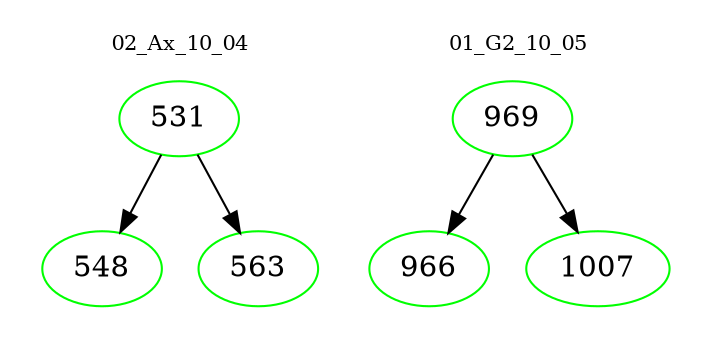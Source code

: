 digraph{
subgraph cluster_0 {
color = white
label = "02_Ax_10_04";
fontsize=10;
T0_531 [label="531", color="green"]
T0_531 -> T0_548 [color="black"]
T0_548 [label="548", color="green"]
T0_531 -> T0_563 [color="black"]
T0_563 [label="563", color="green"]
}
subgraph cluster_1 {
color = white
label = "01_G2_10_05";
fontsize=10;
T1_969 [label="969", color="green"]
T1_969 -> T1_966 [color="black"]
T1_966 [label="966", color="green"]
T1_969 -> T1_1007 [color="black"]
T1_1007 [label="1007", color="green"]
}
}
